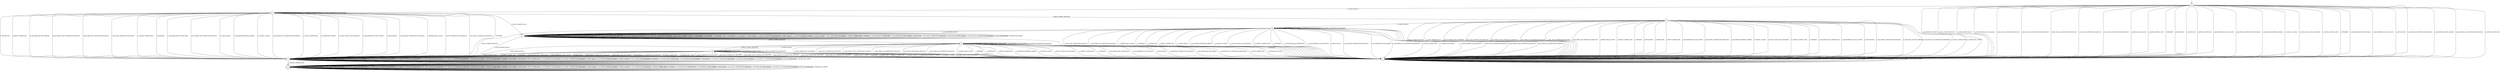 digraph g {

	s0 [shape="circle" label="s0"];
	s1 [shape="circle" label="s1"];
	s2 [shape="circle" label="s2"];
	s3 [shape="circle" label="s3"];
	s4 [shape="circle" label="s4"];
	s5 [shape="circle" label="s5"];
	s6 [shape="doublecircle" label="s6"];
	s7 [shape="circle" label="s7"];
	s8 [shape="circle" label="s8"];
	s9 [shape="circle" label="s9"];
	s0 -> s1 [label="I_HELLO_VERIFY_REQUEST"];
	s0 -> s1 [label="I_ECDH_SERVER_HELLO"];
	s0 -> s1 [label="I_ECDH_SERVER_KEY_EXCHANGE"];
	s0 -> s1 [label="I_RSA_SIGN_CERTIFICATE_REQUEST"];
	s0 -> s1 [label="I_RSA_FIXED_ECDH_CERTIFICATE_REQUEST"];
	s0 -> s1 [label="I_RSA_FIXED_DH_CERTIFICATE_REQUEST"];
	s0 -> s1 [label="I_DSS_SIGN_CERTIFICATE_REQUEST"];
	s0 -> s1 [label="I_DSS_FIXED_DH_CERTIFICATE_REQUEST"];
	s0 -> s1 [label="I_SERVER_HELLO_DONE"];
	s0 -> s1 [label="I_CHANGE_CIPHER_SPEC"];
	s0 -> s1 [label="I_FINISHED"];
	s0 -> s1 [label="I_APPLICATION"];
	s0 -> s1 [label="I_CERTIFICATE"];
	s0 -> s1 [label="I_EMPTY_CERTIFICATE"];
	s0 -> s1 [label="I_Alert(WARNING,CLOSE_NOTIFY)"];
	s0 -> s1 [label="I_Alert(FATAL,UNEXPECTED_MESSAGE)"];
	s0 -> s2 [label="O_CLIENT_HELLO"];
	s0 -> s1 [label="O_Alert(FATAL,INTERNAL_ERROR)"];
	s0 -> s1 [label="O_SOCKET_CLOSED"];
	s0 -> s1 [label="O_ECDH_CLIENT_KEY_EXCHANGE"];
	s0 -> s1 [label="O_CHANGE_CIPHER_SPEC"];
	s0 -> s1 [label="O_FINISHED"];
	s0 -> s1 [label="O_Alert(FATAL,BAD_CERTIFICATE)"];
	s0 -> s1 [label="O_Alert(WARNING,CLOSE_NOTIFY)"];
	s0 -> s1 [label="O_APPLICATION"];
	s0 -> s1 [label="O_Alert(FATAL,UNEXPECTED_MESSAGE)"];
	s0 -> s1 [label="O_Alert(FATAL,DECODE_ERROR)"];
	s0 -> s1 [label="O_Alert(FATAL,NO_CERTIFICATE_RESERVED)"];
	s0 -> s1 [label="O_ECDSA_CERTIFICATE"];
	s0 -> s1 [label="O_CERTIFICATE_VERIFY"];
	s1 -> s1 [label="I_HELLO_VERIFY_REQUEST"];
	s1 -> s1 [label="I_ECDH_SERVER_HELLO"];
	s1 -> s1 [label="I_ECDH_SERVER_KEY_EXCHANGE"];
	s1 -> s1 [label="I_RSA_SIGN_CERTIFICATE_REQUEST"];
	s1 -> s1 [label="I_RSA_FIXED_ECDH_CERTIFICATE_REQUEST"];
	s1 -> s1 [label="I_RSA_FIXED_DH_CERTIFICATE_REQUEST"];
	s1 -> s1 [label="I_DSS_SIGN_CERTIFICATE_REQUEST"];
	s1 -> s1 [label="I_DSS_FIXED_DH_CERTIFICATE_REQUEST"];
	s1 -> s1 [label="I_SERVER_HELLO_DONE"];
	s1 -> s1 [label="I_CHANGE_CIPHER_SPEC"];
	s1 -> s1 [label="I_FINISHED"];
	s1 -> s1 [label="I_APPLICATION"];
	s1 -> s1 [label="I_CERTIFICATE"];
	s1 -> s1 [label="I_EMPTY_CERTIFICATE"];
	s1 -> s1 [label="I_Alert(WARNING,CLOSE_NOTIFY)"];
	s1 -> s1 [label="I_Alert(FATAL,UNEXPECTED_MESSAGE)"];
	s1 -> s1 [label="O_CLIENT_HELLO"];
	s1 -> s1 [label="O_Alert(FATAL,INTERNAL_ERROR)"];
	s1 -> s1 [label="O_SOCKET_CLOSED"];
	s1 -> s1 [label="O_ECDH_CLIENT_KEY_EXCHANGE"];
	s1 -> s1 [label="O_CHANGE_CIPHER_SPEC"];
	s1 -> s1 [label="O_FINISHED"];
	s1 -> s1 [label="O_Alert(FATAL,BAD_CERTIFICATE)"];
	s1 -> s1 [label="O_Alert(WARNING,CLOSE_NOTIFY)"];
	s1 -> s1 [label="O_APPLICATION"];
	s1 -> s1 [label="O_Alert(FATAL,UNEXPECTED_MESSAGE)"];
	s1 -> s1 [label="O_Alert(FATAL,DECODE_ERROR)"];
	s1 -> s1 [label="O_Alert(FATAL,NO_CERTIFICATE_RESERVED)"];
	s1 -> s1 [label="O_ECDSA_CERTIFICATE"];
	s1 -> s1 [label="O_CERTIFICATE_VERIFY"];
	s2 -> s3 [label="I_HELLO_VERIFY_REQUEST"];
	s2 -> s7 [label="I_ECDH_SERVER_HELLO"];
	s2 -> s5 [label="I_ECDH_SERVER_KEY_EXCHANGE"];
	s2 -> s5 [label="I_RSA_SIGN_CERTIFICATE_REQUEST"];
	s2 -> s5 [label="I_RSA_FIXED_ECDH_CERTIFICATE_REQUEST"];
	s2 -> s5 [label="I_RSA_FIXED_DH_CERTIFICATE_REQUEST"];
	s2 -> s5 [label="I_DSS_SIGN_CERTIFICATE_REQUEST"];
	s2 -> s5 [label="I_DSS_FIXED_DH_CERTIFICATE_REQUEST"];
	s2 -> s5 [label="I_SERVER_HELLO_DONE"];
	s2 -> s2 [label="I_CHANGE_CIPHER_SPEC"];
	s2 -> s5 [label="I_FINISHED"];
	s2 -> s2 [label="I_APPLICATION"];
	s2 -> s5 [label="I_CERTIFICATE"];
	s2 -> s5 [label="I_EMPTY_CERTIFICATE"];
	s2 -> s2 [label="I_Alert(WARNING,CLOSE_NOTIFY)"];
	s2 -> s2 [label="I_Alert(FATAL,UNEXPECTED_MESSAGE)"];
	s2 -> s5 [label="O_CLIENT_HELLO"];
	s2 -> s5 [label="O_Alert(FATAL,INTERNAL_ERROR)"];
	s2 -> s5 [label="O_SOCKET_CLOSED"];
	s2 -> s5 [label="O_ECDH_CLIENT_KEY_EXCHANGE"];
	s2 -> s5 [label="O_CHANGE_CIPHER_SPEC"];
	s2 -> s5 [label="O_FINISHED"];
	s2 -> s5 [label="O_Alert(FATAL,BAD_CERTIFICATE)"];
	s2 -> s5 [label="O_Alert(WARNING,CLOSE_NOTIFY)"];
	s2 -> s5 [label="O_APPLICATION"];
	s2 -> s5 [label="O_Alert(FATAL,UNEXPECTED_MESSAGE)"];
	s2 -> s5 [label="O_Alert(FATAL,DECODE_ERROR)"];
	s2 -> s5 [label="O_Alert(FATAL,NO_CERTIFICATE_RESERVED)"];
	s2 -> s5 [label="O_ECDSA_CERTIFICATE"];
	s2 -> s5 [label="O_CERTIFICATE_VERIFY"];
	s3 -> s1 [label="I_HELLO_VERIFY_REQUEST"];
	s3 -> s1 [label="I_ECDH_SERVER_HELLO"];
	s3 -> s1 [label="I_ECDH_SERVER_KEY_EXCHANGE"];
	s3 -> s1 [label="I_RSA_SIGN_CERTIFICATE_REQUEST"];
	s3 -> s1 [label="I_RSA_FIXED_ECDH_CERTIFICATE_REQUEST"];
	s3 -> s1 [label="I_RSA_FIXED_DH_CERTIFICATE_REQUEST"];
	s3 -> s1 [label="I_DSS_SIGN_CERTIFICATE_REQUEST"];
	s3 -> s1 [label="I_DSS_FIXED_DH_CERTIFICATE_REQUEST"];
	s3 -> s1 [label="I_SERVER_HELLO_DONE"];
	s3 -> s1 [label="I_CHANGE_CIPHER_SPEC"];
	s3 -> s1 [label="I_FINISHED"];
	s3 -> s1 [label="I_APPLICATION"];
	s3 -> s1 [label="I_CERTIFICATE"];
	s3 -> s1 [label="I_EMPTY_CERTIFICATE"];
	s3 -> s1 [label="I_Alert(WARNING,CLOSE_NOTIFY)"];
	s3 -> s1 [label="I_Alert(FATAL,UNEXPECTED_MESSAGE)"];
	s3 -> s4 [label="O_CLIENT_HELLO"];
	s3 -> s1 [label="O_Alert(FATAL,INTERNAL_ERROR)"];
	s3 -> s1 [label="O_SOCKET_CLOSED"];
	s3 -> s1 [label="O_ECDH_CLIENT_KEY_EXCHANGE"];
	s3 -> s1 [label="O_CHANGE_CIPHER_SPEC"];
	s3 -> s1 [label="O_FINISHED"];
	s3 -> s1 [label="O_Alert(FATAL,BAD_CERTIFICATE)"];
	s3 -> s1 [label="O_Alert(WARNING,CLOSE_NOTIFY)"];
	s3 -> s1 [label="O_APPLICATION"];
	s3 -> s1 [label="O_Alert(FATAL,UNEXPECTED_MESSAGE)"];
	s3 -> s1 [label="O_Alert(FATAL,DECODE_ERROR)"];
	s3 -> s1 [label="O_Alert(FATAL,NO_CERTIFICATE_RESERVED)"];
	s3 -> s1 [label="O_ECDSA_CERTIFICATE"];
	s3 -> s1 [label="O_CERTIFICATE_VERIFY"];
	s4 -> s5 [label="I_HELLO_VERIFY_REQUEST"];
	s4 -> s7 [label="I_ECDH_SERVER_HELLO"];
	s4 -> s1 [label="I_ECDH_SERVER_KEY_EXCHANGE"];
	s4 -> s1 [label="I_RSA_SIGN_CERTIFICATE_REQUEST"];
	s4 -> s1 [label="I_RSA_FIXED_ECDH_CERTIFICATE_REQUEST"];
	s4 -> s1 [label="I_RSA_FIXED_DH_CERTIFICATE_REQUEST"];
	s4 -> s1 [label="I_DSS_SIGN_CERTIFICATE_REQUEST"];
	s4 -> s1 [label="I_DSS_FIXED_DH_CERTIFICATE_REQUEST"];
	s4 -> s1 [label="I_SERVER_HELLO_DONE"];
	s4 -> s4 [label="I_CHANGE_CIPHER_SPEC"];
	s4 -> s1 [label="I_FINISHED"];
	s4 -> s4 [label="I_APPLICATION"];
	s4 -> s1 [label="I_CERTIFICATE"];
	s4 -> s1 [label="I_EMPTY_CERTIFICATE"];
	s4 -> s4 [label="I_Alert(WARNING,CLOSE_NOTIFY)"];
	s4 -> s4 [label="I_Alert(FATAL,UNEXPECTED_MESSAGE)"];
	s4 -> s1 [label="O_CLIENT_HELLO"];
	s4 -> s1 [label="O_Alert(FATAL,INTERNAL_ERROR)"];
	s4 -> s1 [label="O_SOCKET_CLOSED"];
	s4 -> s1 [label="O_ECDH_CLIENT_KEY_EXCHANGE"];
	s4 -> s1 [label="O_CHANGE_CIPHER_SPEC"];
	s4 -> s1 [label="O_FINISHED"];
	s4 -> s1 [label="O_Alert(FATAL,BAD_CERTIFICATE)"];
	s4 -> s1 [label="O_Alert(WARNING,CLOSE_NOTIFY)"];
	s4 -> s1 [label="O_APPLICATION"];
	s4 -> s1 [label="O_Alert(FATAL,UNEXPECTED_MESSAGE)"];
	s4 -> s1 [label="O_Alert(FATAL,DECODE_ERROR)"];
	s4 -> s1 [label="O_Alert(FATAL,NO_CERTIFICATE_RESERVED)"];
	s4 -> s1 [label="O_ECDSA_CERTIFICATE"];
	s4 -> s1 [label="O_CERTIFICATE_VERIFY"];
	s5 -> s5 [label="I_HELLO_VERIFY_REQUEST"];
	s5 -> s5 [label="I_ECDH_SERVER_HELLO"];
	s5 -> s5 [label="I_ECDH_SERVER_KEY_EXCHANGE"];
	s5 -> s5 [label="I_RSA_SIGN_CERTIFICATE_REQUEST"];
	s5 -> s5 [label="I_RSA_FIXED_ECDH_CERTIFICATE_REQUEST"];
	s5 -> s5 [label="I_RSA_FIXED_DH_CERTIFICATE_REQUEST"];
	s5 -> s5 [label="I_DSS_SIGN_CERTIFICATE_REQUEST"];
	s5 -> s5 [label="I_DSS_FIXED_DH_CERTIFICATE_REQUEST"];
	s5 -> s5 [label="I_SERVER_HELLO_DONE"];
	s5 -> s5 [label="I_CHANGE_CIPHER_SPEC"];
	s5 -> s5 [label="I_FINISHED"];
	s5 -> s5 [label="I_APPLICATION"];
	s5 -> s5 [label="I_CERTIFICATE"];
	s5 -> s5 [label="I_EMPTY_CERTIFICATE"];
	s5 -> s5 [label="I_Alert(WARNING,CLOSE_NOTIFY)"];
	s5 -> s5 [label="I_Alert(FATAL,UNEXPECTED_MESSAGE)"];
	s5 -> s5 [label="O_CLIENT_HELLO"];
	s5 -> s5 [label="O_Alert(FATAL,INTERNAL_ERROR)"];
	s5 -> s5 [label="O_SOCKET_CLOSED"];
	s5 -> s5 [label="O_ECDH_CLIENT_KEY_EXCHANGE"];
	s5 -> s6 [label="O_CHANGE_CIPHER_SPEC"];
	s5 -> s5 [label="O_FINISHED"];
	s5 -> s5 [label="O_Alert(FATAL,BAD_CERTIFICATE)"];
	s5 -> s5 [label="O_Alert(WARNING,CLOSE_NOTIFY)"];
	s5 -> s5 [label="O_APPLICATION"];
	s5 -> s5 [label="O_Alert(FATAL,UNEXPECTED_MESSAGE)"];
	s5 -> s5 [label="O_Alert(FATAL,DECODE_ERROR)"];
	s5 -> s5 [label="O_Alert(FATAL,NO_CERTIFICATE_RESERVED)"];
	s5 -> s5 [label="O_ECDSA_CERTIFICATE"];
	s5 -> s5 [label="O_CERTIFICATE_VERIFY"];
	s6 -> s6 [label="I_HELLO_VERIFY_REQUEST"];
	s6 -> s6 [label="I_ECDH_SERVER_HELLO"];
	s6 -> s6 [label="I_ECDH_SERVER_KEY_EXCHANGE"];
	s6 -> s6 [label="I_RSA_SIGN_CERTIFICATE_REQUEST"];
	s6 -> s6 [label="I_RSA_FIXED_ECDH_CERTIFICATE_REQUEST"];
	s6 -> s6 [label="I_RSA_FIXED_DH_CERTIFICATE_REQUEST"];
	s6 -> s6 [label="I_DSS_SIGN_CERTIFICATE_REQUEST"];
	s6 -> s6 [label="I_DSS_FIXED_DH_CERTIFICATE_REQUEST"];
	s6 -> s6 [label="I_SERVER_HELLO_DONE"];
	s6 -> s6 [label="I_CHANGE_CIPHER_SPEC"];
	s6 -> s6 [label="I_FINISHED"];
	s6 -> s6 [label="I_APPLICATION"];
	s6 -> s6 [label="I_CERTIFICATE"];
	s6 -> s6 [label="I_EMPTY_CERTIFICATE"];
	s6 -> s6 [label="I_Alert(WARNING,CLOSE_NOTIFY)"];
	s6 -> s6 [label="I_Alert(FATAL,UNEXPECTED_MESSAGE)"];
	s6 -> s6 [label="O_CLIENT_HELLO"];
	s6 -> s6 [label="O_Alert(FATAL,INTERNAL_ERROR)"];
	s6 -> s6 [label="O_SOCKET_CLOSED"];
	s6 -> s6 [label="O_ECDH_CLIENT_KEY_EXCHANGE"];
	s6 -> s6 [label="O_CHANGE_CIPHER_SPEC"];
	s6 -> s6 [label="O_FINISHED"];
	s6 -> s6 [label="O_Alert(FATAL,BAD_CERTIFICATE)"];
	s6 -> s6 [label="O_Alert(WARNING,CLOSE_NOTIFY)"];
	s6 -> s6 [label="O_APPLICATION"];
	s6 -> s6 [label="O_Alert(FATAL,UNEXPECTED_MESSAGE)"];
	s6 -> s6 [label="O_Alert(FATAL,DECODE_ERROR)"];
	s6 -> s6 [label="O_Alert(FATAL,NO_CERTIFICATE_RESERVED)"];
	s6 -> s6 [label="O_ECDSA_CERTIFICATE"];
	s6 -> s6 [label="O_CERTIFICATE_VERIFY"];
	s7 -> s8 [label="I_HELLO_VERIFY_REQUEST"];
	s7 -> s5 [label="I_ECDH_SERVER_HELLO"];
	s7 -> s7 [label="I_ECDH_SERVER_KEY_EXCHANGE"];
	s7 -> s7 [label="I_RSA_SIGN_CERTIFICATE_REQUEST"];
	s7 -> s7 [label="I_RSA_FIXED_ECDH_CERTIFICATE_REQUEST"];
	s7 -> s7 [label="I_RSA_FIXED_DH_CERTIFICATE_REQUEST"];
	s7 -> s7 [label="I_DSS_SIGN_CERTIFICATE_REQUEST"];
	s7 -> s7 [label="I_DSS_FIXED_DH_CERTIFICATE_REQUEST"];
	s7 -> s7 [label="I_SERVER_HELLO_DONE"];
	s7 -> s7 [label="I_CHANGE_CIPHER_SPEC"];
	s7 -> s1 [label="I_FINISHED"];
	s7 -> s7 [label="I_APPLICATION"];
	s7 -> s7 [label="I_CERTIFICATE"];
	s7 -> s7 [label="I_EMPTY_CERTIFICATE"];
	s7 -> s7 [label="I_Alert(WARNING,CLOSE_NOTIFY)"];
	s7 -> s7 [label="I_Alert(FATAL,UNEXPECTED_MESSAGE)"];
	s7 -> s7 [label="O_CLIENT_HELLO"];
	s7 -> s7 [label="O_Alert(FATAL,INTERNAL_ERROR)"];
	s7 -> s7 [label="O_SOCKET_CLOSED"];
	s7 -> s7 [label="O_ECDH_CLIENT_KEY_EXCHANGE"];
	s7 -> s7 [label="O_CHANGE_CIPHER_SPEC"];
	s7 -> s7 [label="O_FINISHED"];
	s7 -> s7 [label="O_Alert(FATAL,BAD_CERTIFICATE)"];
	s7 -> s7 [label="O_Alert(WARNING,CLOSE_NOTIFY)"];
	s7 -> s7 [label="O_APPLICATION"];
	s7 -> s7 [label="O_Alert(FATAL,UNEXPECTED_MESSAGE)"];
	s7 -> s7 [label="O_Alert(FATAL,DECODE_ERROR)"];
	s7 -> s7 [label="O_Alert(FATAL,NO_CERTIFICATE_RESERVED)"];
	s7 -> s7 [label="O_ECDSA_CERTIFICATE"];
	s7 -> s7 [label="O_CERTIFICATE_VERIFY"];
	s8 -> s8 [label="I_HELLO_VERIFY_REQUEST"];
	s8 -> s5 [label="I_ECDH_SERVER_HELLO"];
	s8 -> s1 [label="I_ECDH_SERVER_KEY_EXCHANGE"];
	s8 -> s1 [label="I_RSA_SIGN_CERTIFICATE_REQUEST"];
	s8 -> s1 [label="I_RSA_FIXED_ECDH_CERTIFICATE_REQUEST"];
	s8 -> s1 [label="I_RSA_FIXED_DH_CERTIFICATE_REQUEST"];
	s8 -> s1 [label="I_DSS_SIGN_CERTIFICATE_REQUEST"];
	s8 -> s1 [label="I_DSS_FIXED_DH_CERTIFICATE_REQUEST"];
	s8 -> s1 [label="I_SERVER_HELLO_DONE"];
	s8 -> s8 [label="I_CHANGE_CIPHER_SPEC"];
	s8 -> s1 [label="I_FINISHED"];
	s8 -> s8 [label="I_APPLICATION"];
	s8 -> s1 [label="I_CERTIFICATE"];
	s8 -> s1 [label="I_EMPTY_CERTIFICATE"];
	s8 -> s8 [label="I_Alert(WARNING,CLOSE_NOTIFY)"];
	s8 -> s8 [label="I_Alert(FATAL,UNEXPECTED_MESSAGE)"];
	s8 -> s9 [label="O_CLIENT_HELLO"];
	s8 -> s1 [label="O_Alert(FATAL,INTERNAL_ERROR)"];
	s8 -> s1 [label="O_SOCKET_CLOSED"];
	s8 -> s1 [label="O_ECDH_CLIENT_KEY_EXCHANGE"];
	s8 -> s1 [label="O_CHANGE_CIPHER_SPEC"];
	s8 -> s1 [label="O_FINISHED"];
	s8 -> s1 [label="O_Alert(FATAL,BAD_CERTIFICATE)"];
	s8 -> s1 [label="O_Alert(WARNING,CLOSE_NOTIFY)"];
	s8 -> s1 [label="O_APPLICATION"];
	s8 -> s1 [label="O_Alert(FATAL,UNEXPECTED_MESSAGE)"];
	s8 -> s1 [label="O_Alert(FATAL,DECODE_ERROR)"];
	s8 -> s1 [label="O_Alert(FATAL,NO_CERTIFICATE_RESERVED)"];
	s8 -> s1 [label="O_ECDSA_CERTIFICATE"];
	s8 -> s1 [label="O_CERTIFICATE_VERIFY"];
	s9 -> s8 [label="I_HELLO_VERIFY_REQUEST"];
	s9 -> s5 [label="I_ECDH_SERVER_HELLO"];
	s9 -> s1 [label="I_ECDH_SERVER_KEY_EXCHANGE"];
	s9 -> s1 [label="I_RSA_SIGN_CERTIFICATE_REQUEST"];
	s9 -> s1 [label="I_RSA_FIXED_ECDH_CERTIFICATE_REQUEST"];
	s9 -> s1 [label="I_RSA_FIXED_DH_CERTIFICATE_REQUEST"];
	s9 -> s1 [label="I_DSS_SIGN_CERTIFICATE_REQUEST"];
	s9 -> s1 [label="I_DSS_FIXED_DH_CERTIFICATE_REQUEST"];
	s9 -> s1 [label="I_SERVER_HELLO_DONE"];
	s9 -> s9 [label="I_CHANGE_CIPHER_SPEC"];
	s9 -> s1 [label="I_FINISHED"];
	s9 -> s9 [label="I_APPLICATION"];
	s9 -> s1 [label="I_CERTIFICATE"];
	s9 -> s1 [label="I_EMPTY_CERTIFICATE"];
	s9 -> s9 [label="I_Alert(WARNING,CLOSE_NOTIFY)"];
	s9 -> s9 [label="I_Alert(FATAL,UNEXPECTED_MESSAGE)"];
	s9 -> s1 [label="O_CLIENT_HELLO"];
	s9 -> s1 [label="O_Alert(FATAL,INTERNAL_ERROR)"];
	s9 -> s1 [label="O_SOCKET_CLOSED"];
	s9 -> s1 [label="O_ECDH_CLIENT_KEY_EXCHANGE"];
	s9 -> s1 [label="O_CHANGE_CIPHER_SPEC"];
	s9 -> s1 [label="O_FINISHED"];
	s9 -> s1 [label="O_Alert(FATAL,BAD_CERTIFICATE)"];
	s9 -> s1 [label="O_Alert(WARNING,CLOSE_NOTIFY)"];
	s9 -> s1 [label="O_APPLICATION"];
	s9 -> s1 [label="O_Alert(FATAL,UNEXPECTED_MESSAGE)"];
	s9 -> s1 [label="O_Alert(FATAL,DECODE_ERROR)"];
	s9 -> s1 [label="O_Alert(FATAL,NO_CERTIFICATE_RESERVED)"];
	s9 -> s1 [label="O_ECDSA_CERTIFICATE"];
	s9 -> s1 [label="O_CERTIFICATE_VERIFY"];

__start0 [label="" shape="none" width="0" height="0"];
__start0 -> s0;

}
